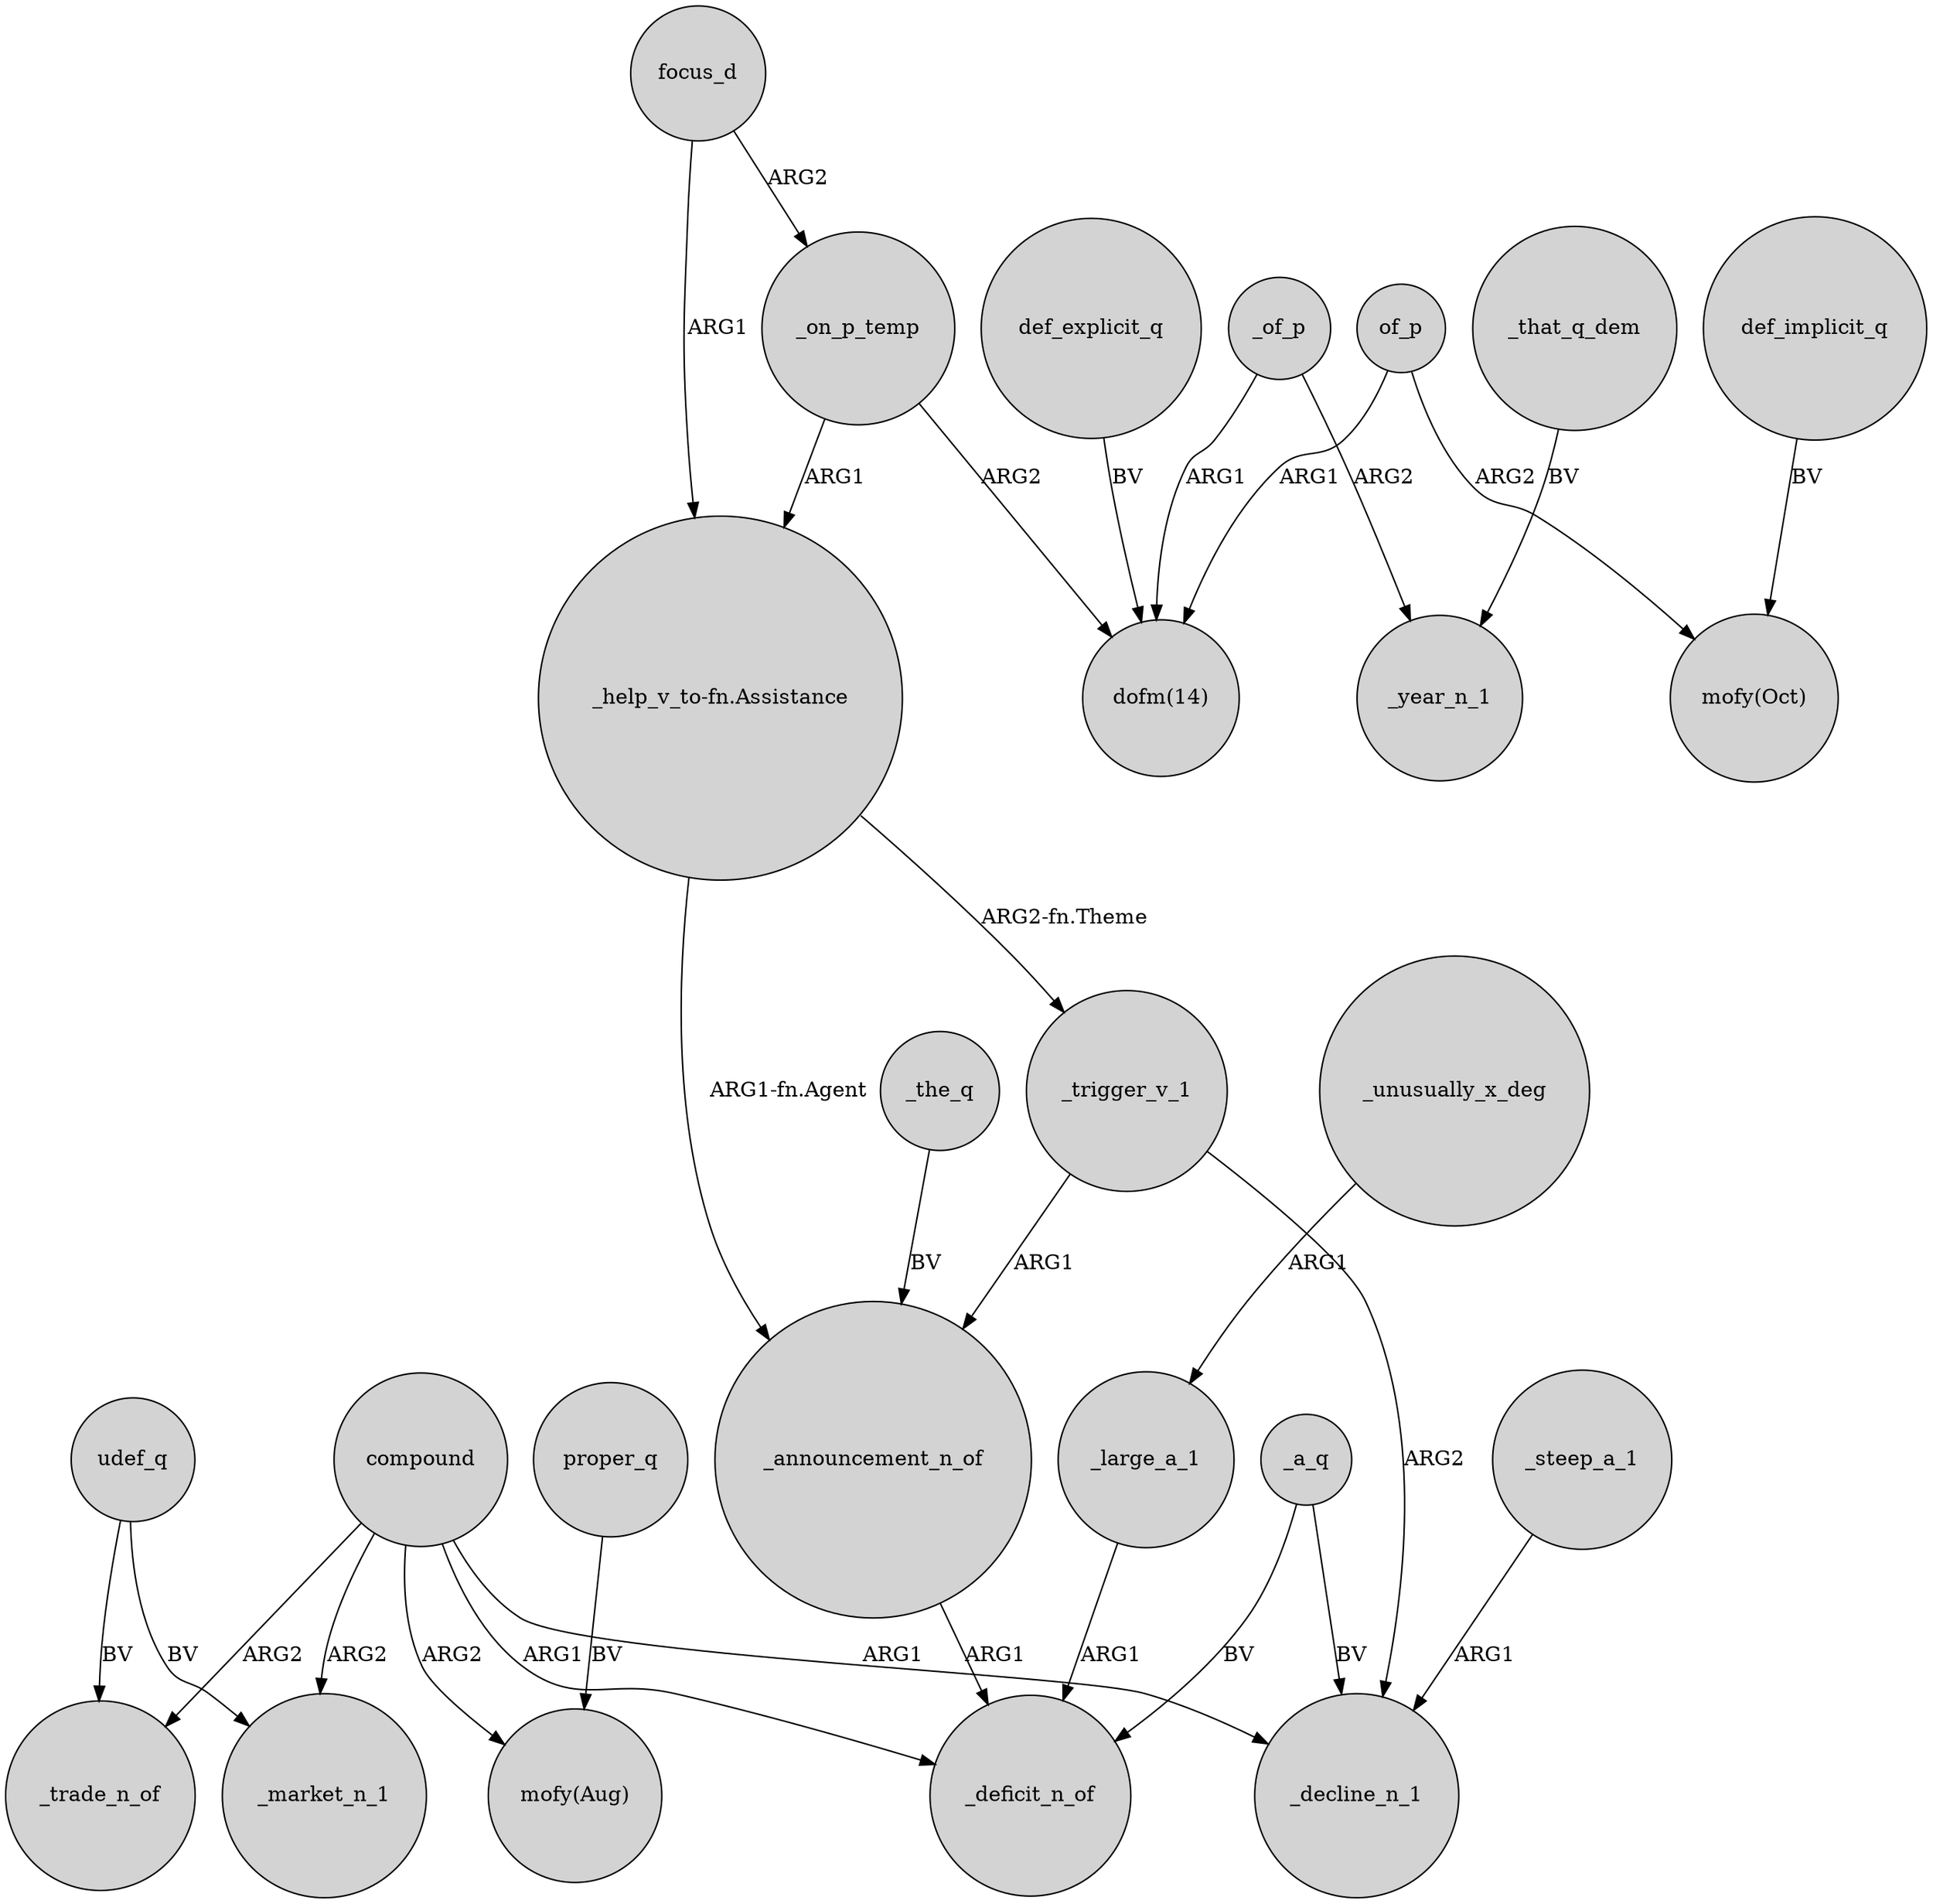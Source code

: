 digraph {
	node [shape=circle style=filled]
	compound -> _market_n_1 [label=ARG2]
	_of_p -> "dofm(14)" [label=ARG1]
	udef_q -> _trade_n_of [label=BV]
	def_implicit_q -> "mofy(Oct)" [label=BV]
	_announcement_n_of -> _deficit_n_of [label=ARG1]
	def_explicit_q -> "dofm(14)" [label=BV]
	_of_p -> _year_n_1 [label=ARG2]
	_that_q_dem -> _year_n_1 [label=BV]
	_steep_a_1 -> _decline_n_1 [label=ARG1]
	of_p -> "mofy(Oct)" [label=ARG2]
	udef_q -> _market_n_1 [label=BV]
	focus_d -> _on_p_temp [label=ARG2]
	of_p -> "dofm(14)" [label=ARG1]
	_a_q -> _decline_n_1 [label=BV]
	_trigger_v_1 -> _announcement_n_of [label=ARG1]
	_the_q -> _announcement_n_of [label=BV]
	_a_q -> _deficit_n_of [label=BV]
	_unusually_x_deg -> _large_a_1 [label=ARG1]
	compound -> _trade_n_of [label=ARG2]
	proper_q -> "mofy(Aug)" [label=BV]
	"_help_v_to-fn.Assistance" -> _announcement_n_of [label="ARG1-fn.Agent"]
	compound -> _deficit_n_of [label=ARG1]
	_on_p_temp -> "dofm(14)" [label=ARG2]
	compound -> _decline_n_1 [label=ARG1]
	_large_a_1 -> _deficit_n_of [label=ARG1]
	focus_d -> "_help_v_to-fn.Assistance" [label=ARG1]
	_trigger_v_1 -> _decline_n_1 [label=ARG2]
	_on_p_temp -> "_help_v_to-fn.Assistance" [label=ARG1]
	"_help_v_to-fn.Assistance" -> _trigger_v_1 [label="ARG2-fn.Theme"]
	compound -> "mofy(Aug)" [label=ARG2]
}
